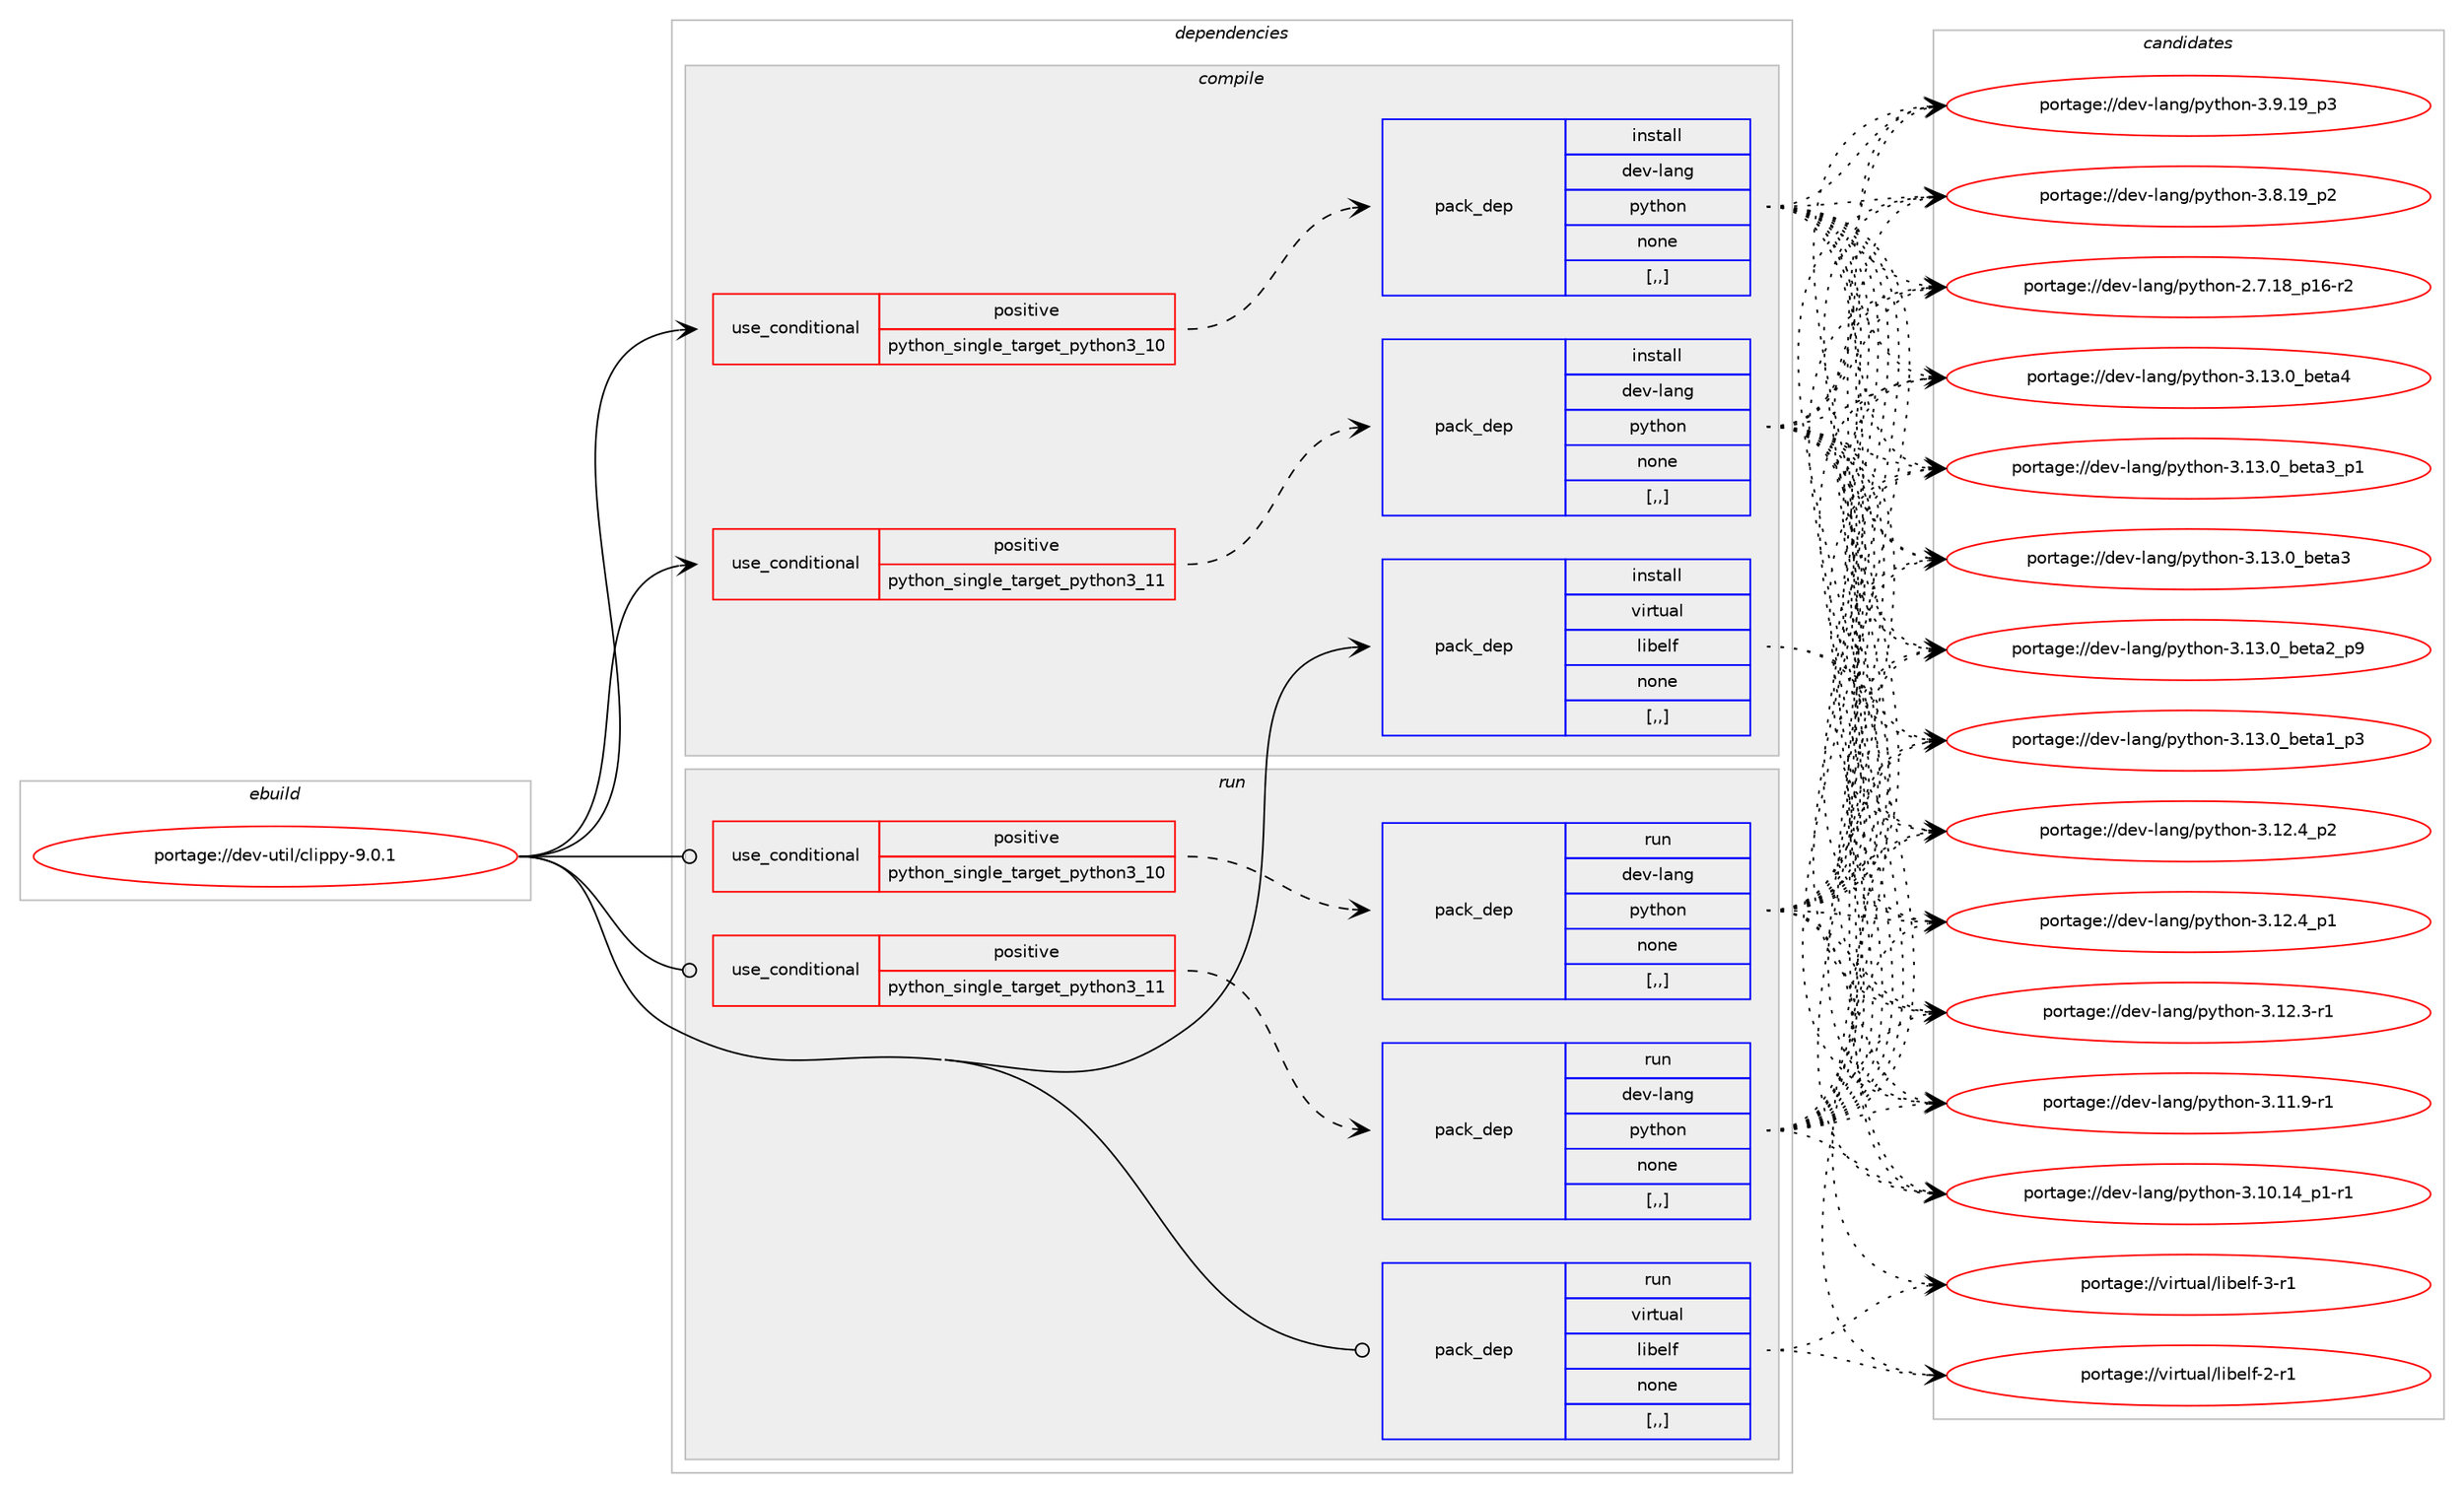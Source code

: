 digraph prolog {

# *************
# Graph options
# *************

newrank=true;
concentrate=true;
compound=true;
graph [rankdir=LR,fontname=Helvetica,fontsize=10,ranksep=1.5];#, ranksep=2.5, nodesep=0.2];
edge  [arrowhead=vee];
node  [fontname=Helvetica,fontsize=10];

# **********
# The ebuild
# **********

subgraph cluster_leftcol {
color=gray;
label=<<i>ebuild</i>>;
id [label="portage://dev-util/clippy-9.0.1", color=red, width=4, href="../dev-util/clippy-9.0.1.svg"];
}

# ****************
# The dependencies
# ****************

subgraph cluster_midcol {
color=gray;
label=<<i>dependencies</i>>;
subgraph cluster_compile {
fillcolor="#eeeeee";
style=filled;
label=<<i>compile</i>>;
subgraph cond59447 {
dependency211648 [label=<<TABLE BORDER="0" CELLBORDER="1" CELLSPACING="0" CELLPADDING="4"><TR><TD ROWSPAN="3" CELLPADDING="10">use_conditional</TD></TR><TR><TD>positive</TD></TR><TR><TD>python_single_target_python3_10</TD></TR></TABLE>>, shape=none, color=red];
subgraph pack150801 {
dependency211649 [label=<<TABLE BORDER="0" CELLBORDER="1" CELLSPACING="0" CELLPADDING="4" WIDTH="220"><TR><TD ROWSPAN="6" CELLPADDING="30">pack_dep</TD></TR><TR><TD WIDTH="110">install</TD></TR><TR><TD>dev-lang</TD></TR><TR><TD>python</TD></TR><TR><TD>none</TD></TR><TR><TD>[,,]</TD></TR></TABLE>>, shape=none, color=blue];
}
dependency211648:e -> dependency211649:w [weight=20,style="dashed",arrowhead="vee"];
}
id:e -> dependency211648:w [weight=20,style="solid",arrowhead="vee"];
subgraph cond59448 {
dependency211650 [label=<<TABLE BORDER="0" CELLBORDER="1" CELLSPACING="0" CELLPADDING="4"><TR><TD ROWSPAN="3" CELLPADDING="10">use_conditional</TD></TR><TR><TD>positive</TD></TR><TR><TD>python_single_target_python3_11</TD></TR></TABLE>>, shape=none, color=red];
subgraph pack150802 {
dependency211651 [label=<<TABLE BORDER="0" CELLBORDER="1" CELLSPACING="0" CELLPADDING="4" WIDTH="220"><TR><TD ROWSPAN="6" CELLPADDING="30">pack_dep</TD></TR><TR><TD WIDTH="110">install</TD></TR><TR><TD>dev-lang</TD></TR><TR><TD>python</TD></TR><TR><TD>none</TD></TR><TR><TD>[,,]</TD></TR></TABLE>>, shape=none, color=blue];
}
dependency211650:e -> dependency211651:w [weight=20,style="dashed",arrowhead="vee"];
}
id:e -> dependency211650:w [weight=20,style="solid",arrowhead="vee"];
subgraph pack150803 {
dependency211652 [label=<<TABLE BORDER="0" CELLBORDER="1" CELLSPACING="0" CELLPADDING="4" WIDTH="220"><TR><TD ROWSPAN="6" CELLPADDING="30">pack_dep</TD></TR><TR><TD WIDTH="110">install</TD></TR><TR><TD>virtual</TD></TR><TR><TD>libelf</TD></TR><TR><TD>none</TD></TR><TR><TD>[,,]</TD></TR></TABLE>>, shape=none, color=blue];
}
id:e -> dependency211652:w [weight=20,style="solid",arrowhead="vee"];
}
subgraph cluster_compileandrun {
fillcolor="#eeeeee";
style=filled;
label=<<i>compile and run</i>>;
}
subgraph cluster_run {
fillcolor="#eeeeee";
style=filled;
label=<<i>run</i>>;
subgraph cond59449 {
dependency211653 [label=<<TABLE BORDER="0" CELLBORDER="1" CELLSPACING="0" CELLPADDING="4"><TR><TD ROWSPAN="3" CELLPADDING="10">use_conditional</TD></TR><TR><TD>positive</TD></TR><TR><TD>python_single_target_python3_10</TD></TR></TABLE>>, shape=none, color=red];
subgraph pack150804 {
dependency211654 [label=<<TABLE BORDER="0" CELLBORDER="1" CELLSPACING="0" CELLPADDING="4" WIDTH="220"><TR><TD ROWSPAN="6" CELLPADDING="30">pack_dep</TD></TR><TR><TD WIDTH="110">run</TD></TR><TR><TD>dev-lang</TD></TR><TR><TD>python</TD></TR><TR><TD>none</TD></TR><TR><TD>[,,]</TD></TR></TABLE>>, shape=none, color=blue];
}
dependency211653:e -> dependency211654:w [weight=20,style="dashed",arrowhead="vee"];
}
id:e -> dependency211653:w [weight=20,style="solid",arrowhead="odot"];
subgraph cond59450 {
dependency211655 [label=<<TABLE BORDER="0" CELLBORDER="1" CELLSPACING="0" CELLPADDING="4"><TR><TD ROWSPAN="3" CELLPADDING="10">use_conditional</TD></TR><TR><TD>positive</TD></TR><TR><TD>python_single_target_python3_11</TD></TR></TABLE>>, shape=none, color=red];
subgraph pack150805 {
dependency211656 [label=<<TABLE BORDER="0" CELLBORDER="1" CELLSPACING="0" CELLPADDING="4" WIDTH="220"><TR><TD ROWSPAN="6" CELLPADDING="30">pack_dep</TD></TR><TR><TD WIDTH="110">run</TD></TR><TR><TD>dev-lang</TD></TR><TR><TD>python</TD></TR><TR><TD>none</TD></TR><TR><TD>[,,]</TD></TR></TABLE>>, shape=none, color=blue];
}
dependency211655:e -> dependency211656:w [weight=20,style="dashed",arrowhead="vee"];
}
id:e -> dependency211655:w [weight=20,style="solid",arrowhead="odot"];
subgraph pack150806 {
dependency211657 [label=<<TABLE BORDER="0" CELLBORDER="1" CELLSPACING="0" CELLPADDING="4" WIDTH="220"><TR><TD ROWSPAN="6" CELLPADDING="30">pack_dep</TD></TR><TR><TD WIDTH="110">run</TD></TR><TR><TD>virtual</TD></TR><TR><TD>libelf</TD></TR><TR><TD>none</TD></TR><TR><TD>[,,]</TD></TR></TABLE>>, shape=none, color=blue];
}
id:e -> dependency211657:w [weight=20,style="solid",arrowhead="odot"];
}
}

# **************
# The candidates
# **************

subgraph cluster_choices {
rank=same;
color=gray;
label=<<i>candidates</i>>;

subgraph choice150801 {
color=black;
nodesep=1;
choice1001011184510897110103471121211161041111104551464951464895981011169752 [label="portage://dev-lang/python-3.13.0_beta4", color=red, width=4,href="../dev-lang/python-3.13.0_beta4.svg"];
choice10010111845108971101034711212111610411111045514649514648959810111697519511249 [label="portage://dev-lang/python-3.13.0_beta3_p1", color=red, width=4,href="../dev-lang/python-3.13.0_beta3_p1.svg"];
choice1001011184510897110103471121211161041111104551464951464895981011169751 [label="portage://dev-lang/python-3.13.0_beta3", color=red, width=4,href="../dev-lang/python-3.13.0_beta3.svg"];
choice10010111845108971101034711212111610411111045514649514648959810111697509511257 [label="portage://dev-lang/python-3.13.0_beta2_p9", color=red, width=4,href="../dev-lang/python-3.13.0_beta2_p9.svg"];
choice10010111845108971101034711212111610411111045514649514648959810111697499511251 [label="portage://dev-lang/python-3.13.0_beta1_p3", color=red, width=4,href="../dev-lang/python-3.13.0_beta1_p3.svg"];
choice100101118451089711010347112121116104111110455146495046529511250 [label="portage://dev-lang/python-3.12.4_p2", color=red, width=4,href="../dev-lang/python-3.12.4_p2.svg"];
choice100101118451089711010347112121116104111110455146495046529511249 [label="portage://dev-lang/python-3.12.4_p1", color=red, width=4,href="../dev-lang/python-3.12.4_p1.svg"];
choice100101118451089711010347112121116104111110455146495046514511449 [label="portage://dev-lang/python-3.12.3-r1", color=red, width=4,href="../dev-lang/python-3.12.3-r1.svg"];
choice100101118451089711010347112121116104111110455146494946574511449 [label="portage://dev-lang/python-3.11.9-r1", color=red, width=4,href="../dev-lang/python-3.11.9-r1.svg"];
choice100101118451089711010347112121116104111110455146494846495295112494511449 [label="portage://dev-lang/python-3.10.14_p1-r1", color=red, width=4,href="../dev-lang/python-3.10.14_p1-r1.svg"];
choice100101118451089711010347112121116104111110455146574649579511251 [label="portage://dev-lang/python-3.9.19_p3", color=red, width=4,href="../dev-lang/python-3.9.19_p3.svg"];
choice100101118451089711010347112121116104111110455146564649579511250 [label="portage://dev-lang/python-3.8.19_p2", color=red, width=4,href="../dev-lang/python-3.8.19_p2.svg"];
choice100101118451089711010347112121116104111110455046554649569511249544511450 [label="portage://dev-lang/python-2.7.18_p16-r2", color=red, width=4,href="../dev-lang/python-2.7.18_p16-r2.svg"];
dependency211649:e -> choice1001011184510897110103471121211161041111104551464951464895981011169752:w [style=dotted,weight="100"];
dependency211649:e -> choice10010111845108971101034711212111610411111045514649514648959810111697519511249:w [style=dotted,weight="100"];
dependency211649:e -> choice1001011184510897110103471121211161041111104551464951464895981011169751:w [style=dotted,weight="100"];
dependency211649:e -> choice10010111845108971101034711212111610411111045514649514648959810111697509511257:w [style=dotted,weight="100"];
dependency211649:e -> choice10010111845108971101034711212111610411111045514649514648959810111697499511251:w [style=dotted,weight="100"];
dependency211649:e -> choice100101118451089711010347112121116104111110455146495046529511250:w [style=dotted,weight="100"];
dependency211649:e -> choice100101118451089711010347112121116104111110455146495046529511249:w [style=dotted,weight="100"];
dependency211649:e -> choice100101118451089711010347112121116104111110455146495046514511449:w [style=dotted,weight="100"];
dependency211649:e -> choice100101118451089711010347112121116104111110455146494946574511449:w [style=dotted,weight="100"];
dependency211649:e -> choice100101118451089711010347112121116104111110455146494846495295112494511449:w [style=dotted,weight="100"];
dependency211649:e -> choice100101118451089711010347112121116104111110455146574649579511251:w [style=dotted,weight="100"];
dependency211649:e -> choice100101118451089711010347112121116104111110455146564649579511250:w [style=dotted,weight="100"];
dependency211649:e -> choice100101118451089711010347112121116104111110455046554649569511249544511450:w [style=dotted,weight="100"];
}
subgraph choice150802 {
color=black;
nodesep=1;
choice1001011184510897110103471121211161041111104551464951464895981011169752 [label="portage://dev-lang/python-3.13.0_beta4", color=red, width=4,href="../dev-lang/python-3.13.0_beta4.svg"];
choice10010111845108971101034711212111610411111045514649514648959810111697519511249 [label="portage://dev-lang/python-3.13.0_beta3_p1", color=red, width=4,href="../dev-lang/python-3.13.0_beta3_p1.svg"];
choice1001011184510897110103471121211161041111104551464951464895981011169751 [label="portage://dev-lang/python-3.13.0_beta3", color=red, width=4,href="../dev-lang/python-3.13.0_beta3.svg"];
choice10010111845108971101034711212111610411111045514649514648959810111697509511257 [label="portage://dev-lang/python-3.13.0_beta2_p9", color=red, width=4,href="../dev-lang/python-3.13.0_beta2_p9.svg"];
choice10010111845108971101034711212111610411111045514649514648959810111697499511251 [label="portage://dev-lang/python-3.13.0_beta1_p3", color=red, width=4,href="../dev-lang/python-3.13.0_beta1_p3.svg"];
choice100101118451089711010347112121116104111110455146495046529511250 [label="portage://dev-lang/python-3.12.4_p2", color=red, width=4,href="../dev-lang/python-3.12.4_p2.svg"];
choice100101118451089711010347112121116104111110455146495046529511249 [label="portage://dev-lang/python-3.12.4_p1", color=red, width=4,href="../dev-lang/python-3.12.4_p1.svg"];
choice100101118451089711010347112121116104111110455146495046514511449 [label="portage://dev-lang/python-3.12.3-r1", color=red, width=4,href="../dev-lang/python-3.12.3-r1.svg"];
choice100101118451089711010347112121116104111110455146494946574511449 [label="portage://dev-lang/python-3.11.9-r1", color=red, width=4,href="../dev-lang/python-3.11.9-r1.svg"];
choice100101118451089711010347112121116104111110455146494846495295112494511449 [label="portage://dev-lang/python-3.10.14_p1-r1", color=red, width=4,href="../dev-lang/python-3.10.14_p1-r1.svg"];
choice100101118451089711010347112121116104111110455146574649579511251 [label="portage://dev-lang/python-3.9.19_p3", color=red, width=4,href="../dev-lang/python-3.9.19_p3.svg"];
choice100101118451089711010347112121116104111110455146564649579511250 [label="portage://dev-lang/python-3.8.19_p2", color=red, width=4,href="../dev-lang/python-3.8.19_p2.svg"];
choice100101118451089711010347112121116104111110455046554649569511249544511450 [label="portage://dev-lang/python-2.7.18_p16-r2", color=red, width=4,href="../dev-lang/python-2.7.18_p16-r2.svg"];
dependency211651:e -> choice1001011184510897110103471121211161041111104551464951464895981011169752:w [style=dotted,weight="100"];
dependency211651:e -> choice10010111845108971101034711212111610411111045514649514648959810111697519511249:w [style=dotted,weight="100"];
dependency211651:e -> choice1001011184510897110103471121211161041111104551464951464895981011169751:w [style=dotted,weight="100"];
dependency211651:e -> choice10010111845108971101034711212111610411111045514649514648959810111697509511257:w [style=dotted,weight="100"];
dependency211651:e -> choice10010111845108971101034711212111610411111045514649514648959810111697499511251:w [style=dotted,weight="100"];
dependency211651:e -> choice100101118451089711010347112121116104111110455146495046529511250:w [style=dotted,weight="100"];
dependency211651:e -> choice100101118451089711010347112121116104111110455146495046529511249:w [style=dotted,weight="100"];
dependency211651:e -> choice100101118451089711010347112121116104111110455146495046514511449:w [style=dotted,weight="100"];
dependency211651:e -> choice100101118451089711010347112121116104111110455146494946574511449:w [style=dotted,weight="100"];
dependency211651:e -> choice100101118451089711010347112121116104111110455146494846495295112494511449:w [style=dotted,weight="100"];
dependency211651:e -> choice100101118451089711010347112121116104111110455146574649579511251:w [style=dotted,weight="100"];
dependency211651:e -> choice100101118451089711010347112121116104111110455146564649579511250:w [style=dotted,weight="100"];
dependency211651:e -> choice100101118451089711010347112121116104111110455046554649569511249544511450:w [style=dotted,weight="100"];
}
subgraph choice150803 {
color=black;
nodesep=1;
choice11810511411611797108471081059810110810245514511449 [label="portage://virtual/libelf-3-r1", color=red, width=4,href="../virtual/libelf-3-r1.svg"];
choice11810511411611797108471081059810110810245504511449 [label="portage://virtual/libelf-2-r1", color=red, width=4,href="../virtual/libelf-2-r1.svg"];
dependency211652:e -> choice11810511411611797108471081059810110810245514511449:w [style=dotted,weight="100"];
dependency211652:e -> choice11810511411611797108471081059810110810245504511449:w [style=dotted,weight="100"];
}
subgraph choice150804 {
color=black;
nodesep=1;
choice1001011184510897110103471121211161041111104551464951464895981011169752 [label="portage://dev-lang/python-3.13.0_beta4", color=red, width=4,href="../dev-lang/python-3.13.0_beta4.svg"];
choice10010111845108971101034711212111610411111045514649514648959810111697519511249 [label="portage://dev-lang/python-3.13.0_beta3_p1", color=red, width=4,href="../dev-lang/python-3.13.0_beta3_p1.svg"];
choice1001011184510897110103471121211161041111104551464951464895981011169751 [label="portage://dev-lang/python-3.13.0_beta3", color=red, width=4,href="../dev-lang/python-3.13.0_beta3.svg"];
choice10010111845108971101034711212111610411111045514649514648959810111697509511257 [label="portage://dev-lang/python-3.13.0_beta2_p9", color=red, width=4,href="../dev-lang/python-3.13.0_beta2_p9.svg"];
choice10010111845108971101034711212111610411111045514649514648959810111697499511251 [label="portage://dev-lang/python-3.13.0_beta1_p3", color=red, width=4,href="../dev-lang/python-3.13.0_beta1_p3.svg"];
choice100101118451089711010347112121116104111110455146495046529511250 [label="portage://dev-lang/python-3.12.4_p2", color=red, width=4,href="../dev-lang/python-3.12.4_p2.svg"];
choice100101118451089711010347112121116104111110455146495046529511249 [label="portage://dev-lang/python-3.12.4_p1", color=red, width=4,href="../dev-lang/python-3.12.4_p1.svg"];
choice100101118451089711010347112121116104111110455146495046514511449 [label="portage://dev-lang/python-3.12.3-r1", color=red, width=4,href="../dev-lang/python-3.12.3-r1.svg"];
choice100101118451089711010347112121116104111110455146494946574511449 [label="portage://dev-lang/python-3.11.9-r1", color=red, width=4,href="../dev-lang/python-3.11.9-r1.svg"];
choice100101118451089711010347112121116104111110455146494846495295112494511449 [label="portage://dev-lang/python-3.10.14_p1-r1", color=red, width=4,href="../dev-lang/python-3.10.14_p1-r1.svg"];
choice100101118451089711010347112121116104111110455146574649579511251 [label="portage://dev-lang/python-3.9.19_p3", color=red, width=4,href="../dev-lang/python-3.9.19_p3.svg"];
choice100101118451089711010347112121116104111110455146564649579511250 [label="portage://dev-lang/python-3.8.19_p2", color=red, width=4,href="../dev-lang/python-3.8.19_p2.svg"];
choice100101118451089711010347112121116104111110455046554649569511249544511450 [label="portage://dev-lang/python-2.7.18_p16-r2", color=red, width=4,href="../dev-lang/python-2.7.18_p16-r2.svg"];
dependency211654:e -> choice1001011184510897110103471121211161041111104551464951464895981011169752:w [style=dotted,weight="100"];
dependency211654:e -> choice10010111845108971101034711212111610411111045514649514648959810111697519511249:w [style=dotted,weight="100"];
dependency211654:e -> choice1001011184510897110103471121211161041111104551464951464895981011169751:w [style=dotted,weight="100"];
dependency211654:e -> choice10010111845108971101034711212111610411111045514649514648959810111697509511257:w [style=dotted,weight="100"];
dependency211654:e -> choice10010111845108971101034711212111610411111045514649514648959810111697499511251:w [style=dotted,weight="100"];
dependency211654:e -> choice100101118451089711010347112121116104111110455146495046529511250:w [style=dotted,weight="100"];
dependency211654:e -> choice100101118451089711010347112121116104111110455146495046529511249:w [style=dotted,weight="100"];
dependency211654:e -> choice100101118451089711010347112121116104111110455146495046514511449:w [style=dotted,weight="100"];
dependency211654:e -> choice100101118451089711010347112121116104111110455146494946574511449:w [style=dotted,weight="100"];
dependency211654:e -> choice100101118451089711010347112121116104111110455146494846495295112494511449:w [style=dotted,weight="100"];
dependency211654:e -> choice100101118451089711010347112121116104111110455146574649579511251:w [style=dotted,weight="100"];
dependency211654:e -> choice100101118451089711010347112121116104111110455146564649579511250:w [style=dotted,weight="100"];
dependency211654:e -> choice100101118451089711010347112121116104111110455046554649569511249544511450:w [style=dotted,weight="100"];
}
subgraph choice150805 {
color=black;
nodesep=1;
choice1001011184510897110103471121211161041111104551464951464895981011169752 [label="portage://dev-lang/python-3.13.0_beta4", color=red, width=4,href="../dev-lang/python-3.13.0_beta4.svg"];
choice10010111845108971101034711212111610411111045514649514648959810111697519511249 [label="portage://dev-lang/python-3.13.0_beta3_p1", color=red, width=4,href="../dev-lang/python-3.13.0_beta3_p1.svg"];
choice1001011184510897110103471121211161041111104551464951464895981011169751 [label="portage://dev-lang/python-3.13.0_beta3", color=red, width=4,href="../dev-lang/python-3.13.0_beta3.svg"];
choice10010111845108971101034711212111610411111045514649514648959810111697509511257 [label="portage://dev-lang/python-3.13.0_beta2_p9", color=red, width=4,href="../dev-lang/python-3.13.0_beta2_p9.svg"];
choice10010111845108971101034711212111610411111045514649514648959810111697499511251 [label="portage://dev-lang/python-3.13.0_beta1_p3", color=red, width=4,href="../dev-lang/python-3.13.0_beta1_p3.svg"];
choice100101118451089711010347112121116104111110455146495046529511250 [label="portage://dev-lang/python-3.12.4_p2", color=red, width=4,href="../dev-lang/python-3.12.4_p2.svg"];
choice100101118451089711010347112121116104111110455146495046529511249 [label="portage://dev-lang/python-3.12.4_p1", color=red, width=4,href="../dev-lang/python-3.12.4_p1.svg"];
choice100101118451089711010347112121116104111110455146495046514511449 [label="portage://dev-lang/python-3.12.3-r1", color=red, width=4,href="../dev-lang/python-3.12.3-r1.svg"];
choice100101118451089711010347112121116104111110455146494946574511449 [label="portage://dev-lang/python-3.11.9-r1", color=red, width=4,href="../dev-lang/python-3.11.9-r1.svg"];
choice100101118451089711010347112121116104111110455146494846495295112494511449 [label="portage://dev-lang/python-3.10.14_p1-r1", color=red, width=4,href="../dev-lang/python-3.10.14_p1-r1.svg"];
choice100101118451089711010347112121116104111110455146574649579511251 [label="portage://dev-lang/python-3.9.19_p3", color=red, width=4,href="../dev-lang/python-3.9.19_p3.svg"];
choice100101118451089711010347112121116104111110455146564649579511250 [label="portage://dev-lang/python-3.8.19_p2", color=red, width=4,href="../dev-lang/python-3.8.19_p2.svg"];
choice100101118451089711010347112121116104111110455046554649569511249544511450 [label="portage://dev-lang/python-2.7.18_p16-r2", color=red, width=4,href="../dev-lang/python-2.7.18_p16-r2.svg"];
dependency211656:e -> choice1001011184510897110103471121211161041111104551464951464895981011169752:w [style=dotted,weight="100"];
dependency211656:e -> choice10010111845108971101034711212111610411111045514649514648959810111697519511249:w [style=dotted,weight="100"];
dependency211656:e -> choice1001011184510897110103471121211161041111104551464951464895981011169751:w [style=dotted,weight="100"];
dependency211656:e -> choice10010111845108971101034711212111610411111045514649514648959810111697509511257:w [style=dotted,weight="100"];
dependency211656:e -> choice10010111845108971101034711212111610411111045514649514648959810111697499511251:w [style=dotted,weight="100"];
dependency211656:e -> choice100101118451089711010347112121116104111110455146495046529511250:w [style=dotted,weight="100"];
dependency211656:e -> choice100101118451089711010347112121116104111110455146495046529511249:w [style=dotted,weight="100"];
dependency211656:e -> choice100101118451089711010347112121116104111110455146495046514511449:w [style=dotted,weight="100"];
dependency211656:e -> choice100101118451089711010347112121116104111110455146494946574511449:w [style=dotted,weight="100"];
dependency211656:e -> choice100101118451089711010347112121116104111110455146494846495295112494511449:w [style=dotted,weight="100"];
dependency211656:e -> choice100101118451089711010347112121116104111110455146574649579511251:w [style=dotted,weight="100"];
dependency211656:e -> choice100101118451089711010347112121116104111110455146564649579511250:w [style=dotted,weight="100"];
dependency211656:e -> choice100101118451089711010347112121116104111110455046554649569511249544511450:w [style=dotted,weight="100"];
}
subgraph choice150806 {
color=black;
nodesep=1;
choice11810511411611797108471081059810110810245514511449 [label="portage://virtual/libelf-3-r1", color=red, width=4,href="../virtual/libelf-3-r1.svg"];
choice11810511411611797108471081059810110810245504511449 [label="portage://virtual/libelf-2-r1", color=red, width=4,href="../virtual/libelf-2-r1.svg"];
dependency211657:e -> choice11810511411611797108471081059810110810245514511449:w [style=dotted,weight="100"];
dependency211657:e -> choice11810511411611797108471081059810110810245504511449:w [style=dotted,weight="100"];
}
}

}
